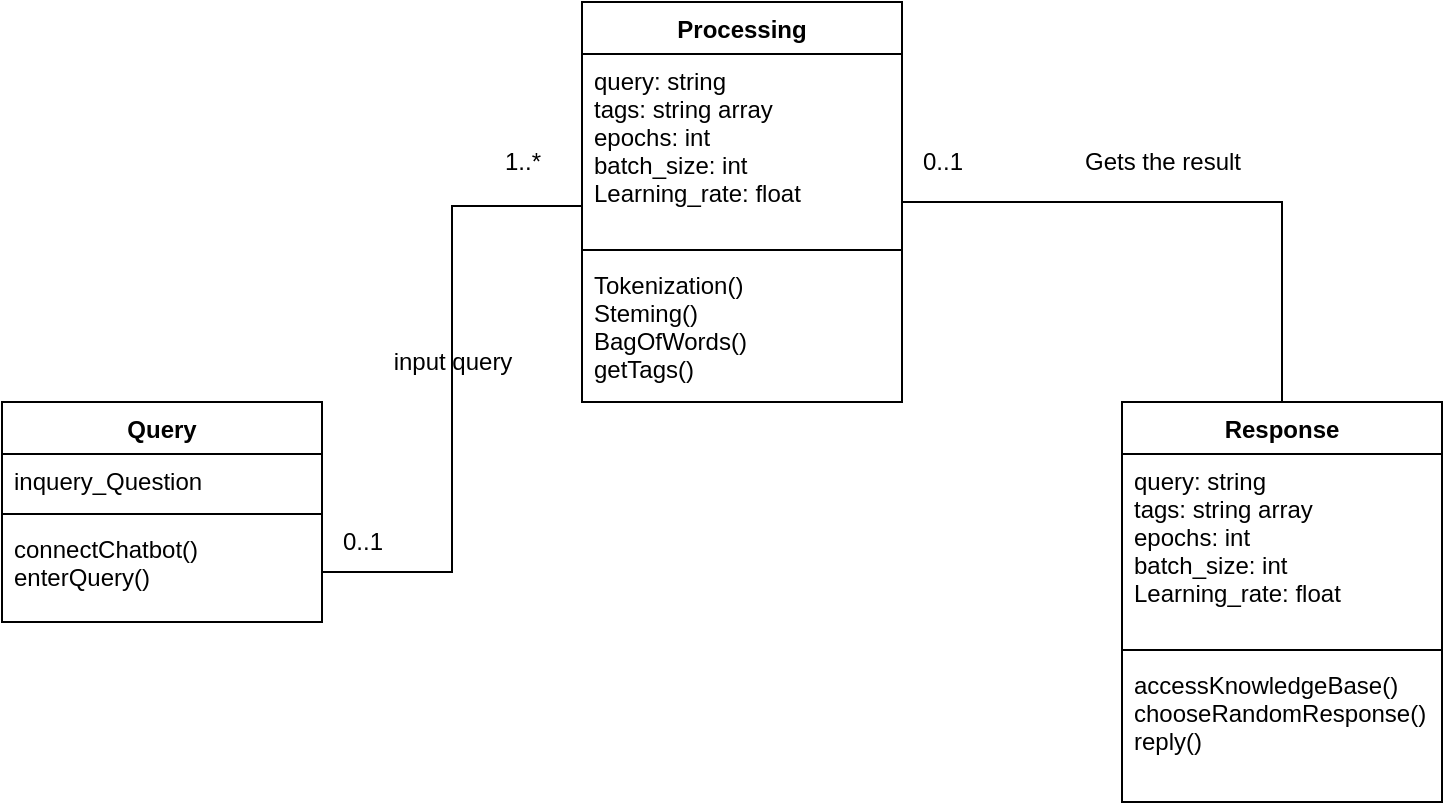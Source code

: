 <mxfile version="14.4.9" type="github">
  <diagram id="aXvW_IsibbiWYYj3BGuJ" name="Page-1">
    <mxGraphModel dx="1332" dy="802" grid="0" gridSize="10" guides="1" tooltips="1" connect="1" arrows="1" fold="1" page="1" pageScale="1" pageWidth="850" pageHeight="1100" math="0" shadow="0">
      <root>
        <mxCell id="0" />
        <mxCell id="1" parent="0" />
        <mxCell id="4MYSzLjGLfBnnEb-A2lM-1" value="Query" style="swimlane;fontStyle=1;align=center;verticalAlign=top;childLayout=stackLayout;horizontal=1;startSize=26;horizontalStack=0;resizeParent=1;resizeParentMax=0;resizeLast=0;collapsible=1;marginBottom=0;" parent="1" vertex="1">
          <mxGeometry x="80" y="340" width="160" height="110" as="geometry" />
        </mxCell>
        <mxCell id="4MYSzLjGLfBnnEb-A2lM-2" value="inquery_Question&#xa;&#xa;" style="text;strokeColor=none;fillColor=none;align=left;verticalAlign=top;spacingLeft=4;spacingRight=4;overflow=hidden;rotatable=0;points=[[0,0.5],[1,0.5]];portConstraint=eastwest;strokeWidth=20;" parent="4MYSzLjGLfBnnEb-A2lM-1" vertex="1">
          <mxGeometry y="26" width="160" height="26" as="geometry" />
        </mxCell>
        <mxCell id="4MYSzLjGLfBnnEb-A2lM-3" value="" style="line;strokeWidth=1;fillColor=none;align=left;verticalAlign=middle;spacingTop=-1;spacingLeft=3;spacingRight=3;rotatable=0;labelPosition=right;points=[];portConstraint=eastwest;" parent="4MYSzLjGLfBnnEb-A2lM-1" vertex="1">
          <mxGeometry y="52" width="160" height="8" as="geometry" />
        </mxCell>
        <mxCell id="4MYSzLjGLfBnnEb-A2lM-4" value="connectChatbot()&#xa;enterQuery()" style="text;strokeColor=none;fillColor=none;align=left;verticalAlign=top;spacingLeft=4;spacingRight=4;overflow=hidden;rotatable=0;points=[[0,0.5],[1,0.5]];portConstraint=eastwest;" parent="4MYSzLjGLfBnnEb-A2lM-1" vertex="1">
          <mxGeometry y="60" width="160" height="50" as="geometry" />
        </mxCell>
        <mxCell id="4MYSzLjGLfBnnEb-A2lM-5" value="Processing" style="swimlane;fontStyle=1;align=center;verticalAlign=top;childLayout=stackLayout;horizontal=1;startSize=26;horizontalStack=0;resizeParent=1;resizeParentMax=0;resizeLast=0;collapsible=1;marginBottom=0;" parent="1" vertex="1">
          <mxGeometry x="370" y="140" width="160" height="200" as="geometry" />
        </mxCell>
        <mxCell id="4MYSzLjGLfBnnEb-A2lM-6" value="query: string&#xa;tags: string array&#xa;epochs: int&#xa;batch_size: int&#xa;Learning_rate: float" style="text;strokeColor=none;fillColor=none;align=left;verticalAlign=top;spacingLeft=4;spacingRight=4;overflow=hidden;rotatable=0;points=[[0,0.5],[1,0.5]];portConstraint=eastwest;" parent="4MYSzLjGLfBnnEb-A2lM-5" vertex="1">
          <mxGeometry y="26" width="160" height="94" as="geometry" />
        </mxCell>
        <mxCell id="4MYSzLjGLfBnnEb-A2lM-7" value="" style="line;strokeWidth=1;fillColor=none;align=left;verticalAlign=middle;spacingTop=-1;spacingLeft=3;spacingRight=3;rotatable=0;labelPosition=right;points=[];portConstraint=eastwest;" parent="4MYSzLjGLfBnnEb-A2lM-5" vertex="1">
          <mxGeometry y="120" width="160" height="8" as="geometry" />
        </mxCell>
        <mxCell id="4MYSzLjGLfBnnEb-A2lM-8" value="Tokenization()&#xa;Steming()&#xa;BagOfWords()&#xa;getTags()" style="text;strokeColor=none;fillColor=none;align=left;verticalAlign=top;spacingLeft=4;spacingRight=4;overflow=hidden;rotatable=0;points=[[0,0.5],[1,0.5]];portConstraint=eastwest;" parent="4MYSzLjGLfBnnEb-A2lM-5" vertex="1">
          <mxGeometry y="128" width="160" height="72" as="geometry" />
        </mxCell>
        <mxCell id="4MYSzLjGLfBnnEb-A2lM-13" value="Response" style="swimlane;fontStyle=1;align=center;verticalAlign=top;childLayout=stackLayout;horizontal=1;startSize=26;horizontalStack=0;resizeParent=1;resizeParentMax=0;resizeLast=0;collapsible=1;marginBottom=0;" parent="1" vertex="1">
          <mxGeometry x="640" y="340" width="160" height="200" as="geometry" />
        </mxCell>
        <mxCell id="4MYSzLjGLfBnnEb-A2lM-14" value="query: string&#xa;tags: string array&#xa;epochs: int&#xa;batch_size: int&#xa;Learning_rate: float" style="text;strokeColor=none;fillColor=none;align=left;verticalAlign=top;spacingLeft=4;spacingRight=4;overflow=hidden;rotatable=0;points=[[0,0.5],[1,0.5]];portConstraint=eastwest;" parent="4MYSzLjGLfBnnEb-A2lM-13" vertex="1">
          <mxGeometry y="26" width="160" height="94" as="geometry" />
        </mxCell>
        <mxCell id="4MYSzLjGLfBnnEb-A2lM-15" value="" style="line;strokeWidth=1;fillColor=none;align=left;verticalAlign=middle;spacingTop=-1;spacingLeft=3;spacingRight=3;rotatable=0;labelPosition=right;points=[];portConstraint=eastwest;" parent="4MYSzLjGLfBnnEb-A2lM-13" vertex="1">
          <mxGeometry y="120" width="160" height="8" as="geometry" />
        </mxCell>
        <mxCell id="4MYSzLjGLfBnnEb-A2lM-16" value="accessKnowledgeBase()&#xa;chooseRandomResponse()&#xa;reply()&#xa;" style="text;strokeColor=none;fillColor=none;align=left;verticalAlign=top;spacingLeft=4;spacingRight=4;overflow=hidden;rotatable=0;points=[[0,0.5],[1,0.5]];portConstraint=eastwest;" parent="4MYSzLjGLfBnnEb-A2lM-13" vertex="1">
          <mxGeometry y="128" width="160" height="72" as="geometry" />
        </mxCell>
        <mxCell id="4MYSzLjGLfBnnEb-A2lM-17" style="edgeStyle=orthogonalEdgeStyle;rounded=0;orthogonalLoop=1;jettySize=auto;html=1;entryX=0;entryY=0.809;entryDx=0;entryDy=0;entryPerimeter=0;endArrow=none;endFill=0;" parent="1" source="4MYSzLjGLfBnnEb-A2lM-4" target="4MYSzLjGLfBnnEb-A2lM-6" edge="1">
          <mxGeometry relative="1" as="geometry" />
        </mxCell>
        <mxCell id="4MYSzLjGLfBnnEb-A2lM-18" value="0..1" style="text;html=1;align=center;verticalAlign=middle;resizable=0;points=[];autosize=1;" parent="1" vertex="1">
          <mxGeometry x="240" y="400" width="40" height="20" as="geometry" />
        </mxCell>
        <mxCell id="4MYSzLjGLfBnnEb-A2lM-19" value="input query" style="text;html=1;align=center;verticalAlign=middle;resizable=0;points=[];autosize=1;" parent="1" vertex="1">
          <mxGeometry x="270" y="310" width="70" height="20" as="geometry" />
        </mxCell>
        <mxCell id="4MYSzLjGLfBnnEb-A2lM-20" value="1..*" style="text;html=1;align=center;verticalAlign=middle;resizable=0;points=[];autosize=1;" parent="1" vertex="1">
          <mxGeometry x="325" y="210" width="30" height="20" as="geometry" />
        </mxCell>
        <mxCell id="4MYSzLjGLfBnnEb-A2lM-21" style="edgeStyle=orthogonalEdgeStyle;rounded=0;orthogonalLoop=1;jettySize=auto;html=1;entryX=0.5;entryY=0;entryDx=0;entryDy=0;endArrow=none;endFill=0;" parent="1" source="4MYSzLjGLfBnnEb-A2lM-6" target="4MYSzLjGLfBnnEb-A2lM-13" edge="1">
          <mxGeometry relative="1" as="geometry">
            <Array as="points">
              <mxPoint x="720" y="240" />
            </Array>
          </mxGeometry>
        </mxCell>
        <mxCell id="4MYSzLjGLfBnnEb-A2lM-22" value="Gets the result" style="text;html=1;align=center;verticalAlign=middle;resizable=0;points=[];autosize=1;" parent="1" vertex="1">
          <mxGeometry x="615" y="210" width="90" height="20" as="geometry" />
        </mxCell>
        <mxCell id="4MYSzLjGLfBnnEb-A2lM-23" value="0..1" style="text;html=1;align=center;verticalAlign=middle;resizable=0;points=[];autosize=1;" parent="1" vertex="1">
          <mxGeometry x="530" y="210" width="40" height="20" as="geometry" />
        </mxCell>
      </root>
    </mxGraphModel>
  </diagram>
</mxfile>
